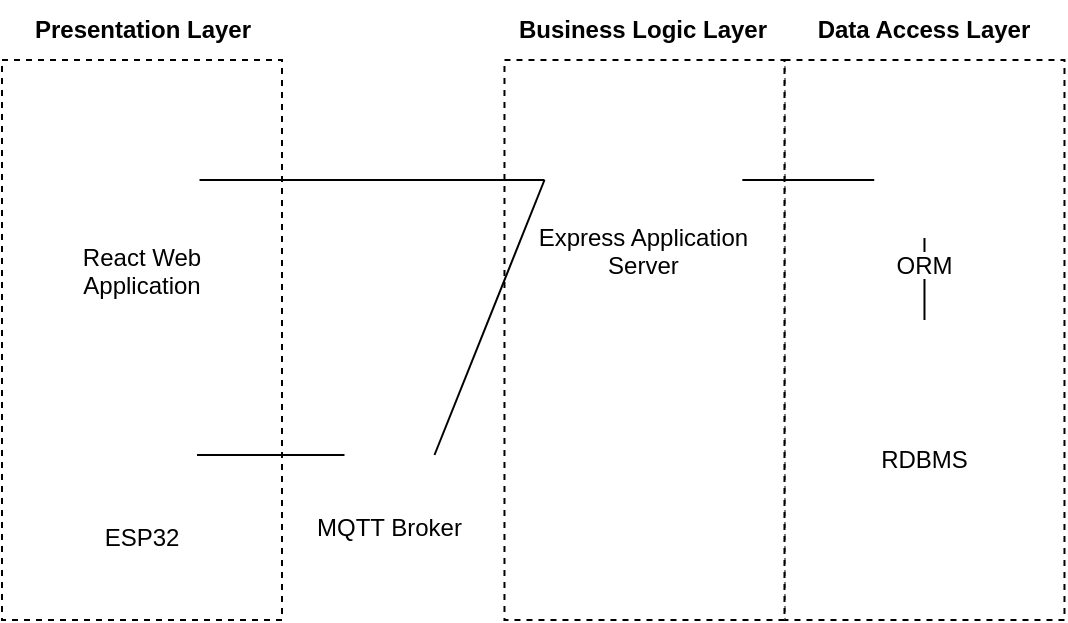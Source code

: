 <mxfile>
    <diagram id="pKNVkOOhElvfLOIV4G-f" name="Page-1">
        <mxGraphModel dx="1042" dy="501" grid="0" gridSize="10" guides="1" tooltips="1" connect="1" arrows="1" fold="1" page="1" pageScale="1" pageWidth="850" pageHeight="1100" math="0" shadow="0">
            <root>
                <mxCell id="0"/>
                <mxCell id="1" parent="0"/>
                <mxCell id="uoYHzHLX4QK36aJURJ65-27" value="" style="rounded=0;whiteSpace=wrap;html=1;dashed=1;" vertex="1" parent="1">
                    <mxGeometry x="501.24" y="320" width="140" height="280" as="geometry"/>
                </mxCell>
                <mxCell id="uoYHzHLX4QK36aJURJ65-24" value="" style="rounded=0;whiteSpace=wrap;html=1;dashed=1;" vertex="1" parent="1">
                    <mxGeometry x="110" y="320" width="140" height="280" as="geometry"/>
                </mxCell>
                <mxCell id="5" value="" style="rounded=0;whiteSpace=wrap;html=1;dashed=1;" parent="1" vertex="1">
                    <mxGeometry x="361.24" y="320" width="140" height="280" as="geometry"/>
                </mxCell>
                <mxCell id="8" value="&lt;b&gt;Presentation Layer&lt;/b&gt;" style="text;html=1;align=center;verticalAlign=middle;whiteSpace=wrap;rounded=0;" parent="1" vertex="1">
                    <mxGeometry x="110" y="290" width="141.24" height="30" as="geometry"/>
                </mxCell>
                <mxCell id="uoYHzHLX4QK36aJURJ65-17" style="edgeStyle=none;html=1;entryX=0;entryY=0.5;entryDx=0;entryDy=0;endArrow=none;endFill=0;" edge="1" parent="1" source="11" target="12">
                    <mxGeometry relative="1" as="geometry"/>
                </mxCell>
                <mxCell id="11" value="React Web&#10;Application" style="shape=image;verticalLabelPosition=bottom;labelBackgroundColor=#ffffff;verticalAlign=top;aspect=fixed;imageAspect=0;image=https://upload.wikimedia.org/wikipedia/commons/thumb/a/a7/React-icon.svg/539px-React-icon.svg.png;" vertex="1" parent="1">
                    <mxGeometry x="151.24" y="355" width="57.52" height="50" as="geometry"/>
                </mxCell>
                <mxCell id="uoYHzHLX4QK36aJURJ65-16" style="edgeStyle=none;html=1;entryX=0;entryY=0.5;entryDx=0;entryDy=0;endArrow=none;endFill=0;" edge="1" parent="1" source="12" target="14">
                    <mxGeometry relative="1" as="geometry"/>
                </mxCell>
                <mxCell id="12" value="Express Application&#10;Server" style="shape=image;verticalLabelPosition=bottom;labelBackgroundColor=#ffffff;verticalAlign=top;aspect=fixed;imageAspect=0;image=https://upload.wikimedia.org/wikipedia/commons/6/64/Expressjs.png;" vertex="1" parent="1">
                    <mxGeometry x="381.24" y="365" width="98.93" height="30" as="geometry"/>
                </mxCell>
                <mxCell id="13" value="RDBMS" style="shape=image;verticalLabelPosition=bottom;labelBackgroundColor=#ffffff;verticalAlign=top;aspect=fixed;imageAspect=0;image=https://cdn.iconscout.com/icon/free/png-256/postgresql-11-1175122.png;" vertex="1" parent="1">
                    <mxGeometry x="543.24" y="450" width="56" height="56" as="geometry"/>
                </mxCell>
                <mxCell id="15" style="edgeStyle=none;html=1;endArrow=none;endFill=0;exitX=0.5;exitY=1;exitDx=0;exitDy=0;" edge="1" parent="1" source="14" target="13">
                    <mxGeometry relative="1" as="geometry"/>
                </mxCell>
                <mxCell id="14" value="ORM" style="shape=image;verticalLabelPosition=bottom;labelBackgroundColor=#ffffff;verticalAlign=top;aspect=fixed;imageAspect=0;image=https://sequelize.org/img/logo.svg;" vertex="1" parent="1">
                    <mxGeometry x="546.11" y="351" width="50.26" height="58" as="geometry"/>
                </mxCell>
                <mxCell id="uoYHzHLX4QK36aJURJ65-20" style="edgeStyle=none;html=1;entryX=0;entryY=0.5;entryDx=0;entryDy=0;endArrow=none;endFill=0;" edge="1" parent="1" source="uoYHzHLX4QK36aJURJ65-18" target="uoYHzHLX4QK36aJURJ65-19">
                    <mxGeometry relative="1" as="geometry"/>
                </mxCell>
                <mxCell id="uoYHzHLX4QK36aJURJ65-18" value="ESP32" style="shape=image;verticalLabelPosition=bottom;labelBackgroundColor=#ffffff;verticalAlign=top;aspect=fixed;imageAspect=0;image=https://sc04.alicdn.com/kf/H14c853755d414d4f972907fe9f1010acP.jpg;" vertex="1" parent="1">
                    <mxGeometry x="152.5" y="490" width="55" height="55" as="geometry"/>
                </mxCell>
                <mxCell id="uoYHzHLX4QK36aJURJ65-21" style="edgeStyle=none;html=1;entryX=0;entryY=0.5;entryDx=0;entryDy=0;endArrow=none;endFill=0;exitX=1;exitY=0.5;exitDx=0;exitDy=0;" edge="1" parent="1" source="uoYHzHLX4QK36aJURJ65-19" target="12">
                    <mxGeometry relative="1" as="geometry"/>
                </mxCell>
                <mxCell id="uoYHzHLX4QK36aJURJ65-19" value="MQTT Broker" style="shape=image;verticalLabelPosition=bottom;labelBackgroundColor=#ffffff;verticalAlign=top;aspect=fixed;imageAspect=0;image=https://raw.githubusercontent.com/github/explore/6afe2c43768e7ef1e252839a1f1c12b730faa007/topics/mqtt/mqtt.png;" vertex="1" parent="1">
                    <mxGeometry x="281.24" y="495" width="45" height="45" as="geometry"/>
                </mxCell>
                <mxCell id="uoYHzHLX4QK36aJURJ65-25" value="&lt;b&gt;Business Logic Layer&lt;/b&gt;" style="text;html=1;align=center;verticalAlign=middle;whiteSpace=wrap;rounded=0;" vertex="1" parent="1">
                    <mxGeometry x="360" y="290" width="141.24" height="30" as="geometry"/>
                </mxCell>
                <mxCell id="uoYHzHLX4QK36aJURJ65-26" value="&lt;b&gt;Data Access Layer&lt;/b&gt;" style="text;html=1;align=center;verticalAlign=middle;whiteSpace=wrap;rounded=0;" vertex="1" parent="1">
                    <mxGeometry x="501.24" y="290" width="140" height="30" as="geometry"/>
                </mxCell>
            </root>
        </mxGraphModel>
    </diagram>
    <diagram id="BODV_t7WUNSDPMqvJ0sl" name="Page-2">
        <mxGraphModel dx="726" dy="476" grid="1" gridSize="10" guides="1" tooltips="1" connect="1" arrows="1" fold="1" page="1" pageScale="1" pageWidth="850" pageHeight="1100" math="0" shadow="0">
            <root>
                <mxCell id="-Lv43kzqtgr3f3sE4uFf-0"/>
                <mxCell id="-Lv43kzqtgr3f3sE4uFf-1" parent="-Lv43kzqtgr3f3sE4uFf-0"/>
            </root>
        </mxGraphModel>
    </diagram>
</mxfile>